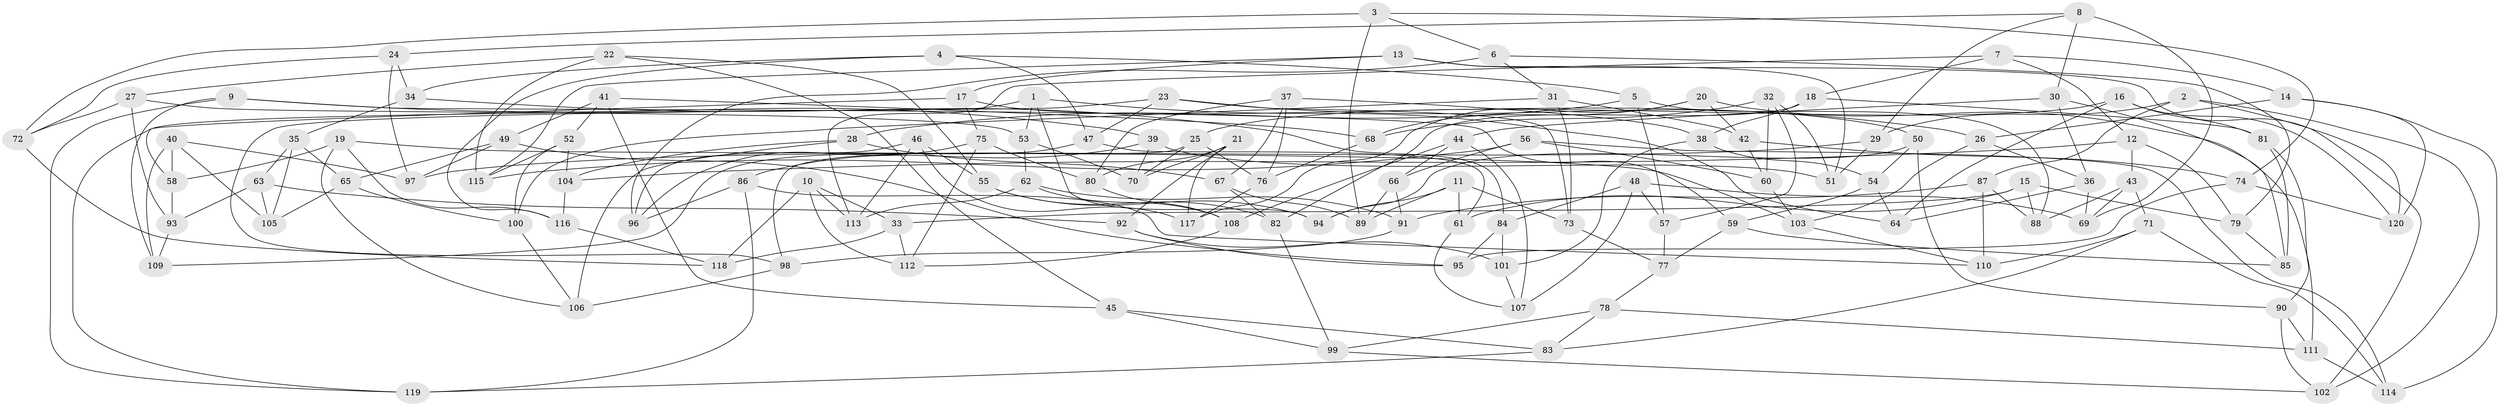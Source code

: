 // Generated by graph-tools (version 1.1) at 2025/50/03/09/25 03:50:53]
// undirected, 120 vertices, 240 edges
graph export_dot {
graph [start="1"]
  node [color=gray90,style=filled];
  1;
  2;
  3;
  4;
  5;
  6;
  7;
  8;
  9;
  10;
  11;
  12;
  13;
  14;
  15;
  16;
  17;
  18;
  19;
  20;
  21;
  22;
  23;
  24;
  25;
  26;
  27;
  28;
  29;
  30;
  31;
  32;
  33;
  34;
  35;
  36;
  37;
  38;
  39;
  40;
  41;
  42;
  43;
  44;
  45;
  46;
  47;
  48;
  49;
  50;
  51;
  52;
  53;
  54;
  55;
  56;
  57;
  58;
  59;
  60;
  61;
  62;
  63;
  64;
  65;
  66;
  67;
  68;
  69;
  70;
  71;
  72;
  73;
  74;
  75;
  76;
  77;
  78;
  79;
  80;
  81;
  82;
  83;
  84;
  85;
  86;
  87;
  88;
  89;
  90;
  91;
  92;
  93;
  94;
  95;
  96;
  97;
  98;
  99;
  100;
  101;
  102;
  103;
  104;
  105;
  106;
  107;
  108;
  109;
  110;
  111;
  112;
  113;
  114;
  115;
  116;
  117;
  118;
  119;
  120;
  1 -- 94;
  1 -- 53;
  1 -- 119;
  1 -- 64;
  2 -- 29;
  2 -- 102;
  2 -- 120;
  2 -- 87;
  3 -- 74;
  3 -- 6;
  3 -- 89;
  3 -- 72;
  4 -- 34;
  4 -- 47;
  4 -- 116;
  4 -- 5;
  5 -- 88;
  5 -- 28;
  5 -- 57;
  6 -- 31;
  6 -- 79;
  6 -- 96;
  7 -- 18;
  7 -- 113;
  7 -- 14;
  7 -- 12;
  8 -- 24;
  8 -- 30;
  8 -- 69;
  8 -- 29;
  9 -- 39;
  9 -- 119;
  9 -- 59;
  9 -- 109;
  10 -- 112;
  10 -- 33;
  10 -- 113;
  10 -- 118;
  11 -- 73;
  11 -- 89;
  11 -- 94;
  11 -- 61;
  12 -- 104;
  12 -- 79;
  12 -- 43;
  13 -- 51;
  13 -- 17;
  13 -- 102;
  13 -- 115;
  14 -- 120;
  14 -- 26;
  14 -- 114;
  15 -- 61;
  15 -- 33;
  15 -- 88;
  15 -- 79;
  16 -- 120;
  16 -- 64;
  16 -- 81;
  16 -- 25;
  17 -- 50;
  17 -- 75;
  17 -- 58;
  18 -- 81;
  18 -- 82;
  18 -- 38;
  19 -- 103;
  19 -- 116;
  19 -- 106;
  19 -- 58;
  20 -- 42;
  20 -- 117;
  20 -- 68;
  20 -- 111;
  21 -- 80;
  21 -- 117;
  21 -- 92;
  21 -- 70;
  22 -- 27;
  22 -- 55;
  22 -- 115;
  22 -- 45;
  23 -- 73;
  23 -- 98;
  23 -- 26;
  23 -- 47;
  24 -- 97;
  24 -- 72;
  24 -- 34;
  25 -- 70;
  25 -- 76;
  25 -- 98;
  26 -- 103;
  26 -- 36;
  27 -- 93;
  27 -- 72;
  27 -- 53;
  28 -- 106;
  28 -- 67;
  28 -- 104;
  29 -- 51;
  29 -- 97;
  30 -- 44;
  30 -- 36;
  30 -- 85;
  31 -- 42;
  31 -- 73;
  31 -- 100;
  32 -- 57;
  32 -- 60;
  32 -- 68;
  32 -- 51;
  33 -- 118;
  33 -- 112;
  34 -- 84;
  34 -- 35;
  35 -- 63;
  35 -- 105;
  35 -- 65;
  36 -- 69;
  36 -- 64;
  37 -- 67;
  37 -- 80;
  37 -- 76;
  37 -- 38;
  38 -- 101;
  38 -- 54;
  39 -- 70;
  39 -- 86;
  39 -- 51;
  40 -- 58;
  40 -- 109;
  40 -- 105;
  40 -- 97;
  41 -- 68;
  41 -- 52;
  41 -- 45;
  41 -- 49;
  42 -- 60;
  42 -- 74;
  43 -- 88;
  43 -- 69;
  43 -- 71;
  44 -- 107;
  44 -- 66;
  44 -- 108;
  45 -- 83;
  45 -- 99;
  46 -- 113;
  46 -- 96;
  46 -- 55;
  46 -- 117;
  47 -- 109;
  47 -- 61;
  48 -- 57;
  48 -- 69;
  48 -- 107;
  48 -- 84;
  49 -- 97;
  49 -- 65;
  49 -- 95;
  50 -- 94;
  50 -- 90;
  50 -- 54;
  52 -- 115;
  52 -- 100;
  52 -- 104;
  53 -- 70;
  53 -- 62;
  54 -- 59;
  54 -- 64;
  55 -- 94;
  55 -- 82;
  56 -- 115;
  56 -- 60;
  56 -- 66;
  56 -- 114;
  57 -- 77;
  58 -- 93;
  59 -- 77;
  59 -- 85;
  60 -- 103;
  61 -- 107;
  62 -- 91;
  62 -- 113;
  62 -- 108;
  63 -- 92;
  63 -- 105;
  63 -- 93;
  65 -- 105;
  65 -- 100;
  66 -- 91;
  66 -- 89;
  67 -- 82;
  67 -- 89;
  68 -- 76;
  71 -- 114;
  71 -- 83;
  71 -- 110;
  72 -- 118;
  73 -- 77;
  74 -- 95;
  74 -- 120;
  75 -- 112;
  75 -- 96;
  75 -- 80;
  76 -- 117;
  77 -- 78;
  78 -- 83;
  78 -- 99;
  78 -- 111;
  79 -- 85;
  80 -- 108;
  81 -- 90;
  81 -- 85;
  82 -- 99;
  83 -- 119;
  84 -- 101;
  84 -- 95;
  86 -- 96;
  86 -- 110;
  86 -- 119;
  87 -- 88;
  87 -- 91;
  87 -- 110;
  90 -- 102;
  90 -- 111;
  91 -- 98;
  92 -- 101;
  92 -- 95;
  93 -- 109;
  98 -- 106;
  99 -- 102;
  100 -- 106;
  101 -- 107;
  103 -- 110;
  104 -- 116;
  108 -- 112;
  111 -- 114;
  116 -- 118;
}
